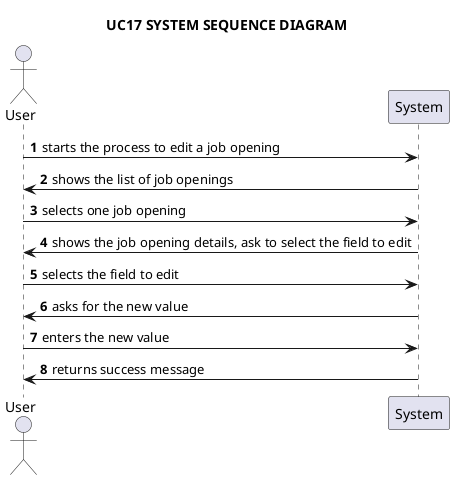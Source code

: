 @startuml

title UC17 SYSTEM SEQUENCE DIAGRAM

autonumber

actor User as u
participant System as s

u -> s: starts the process to edit a job opening

s -> u: shows the list of job openings

u -> s: selects one job opening

s -> u: shows the job opening details, ask to select the field to edit

u -> s: selects the field to edit

s -> u: asks for the new value

u -> s: enters the new value

s -> u: returns success message

@enduml
